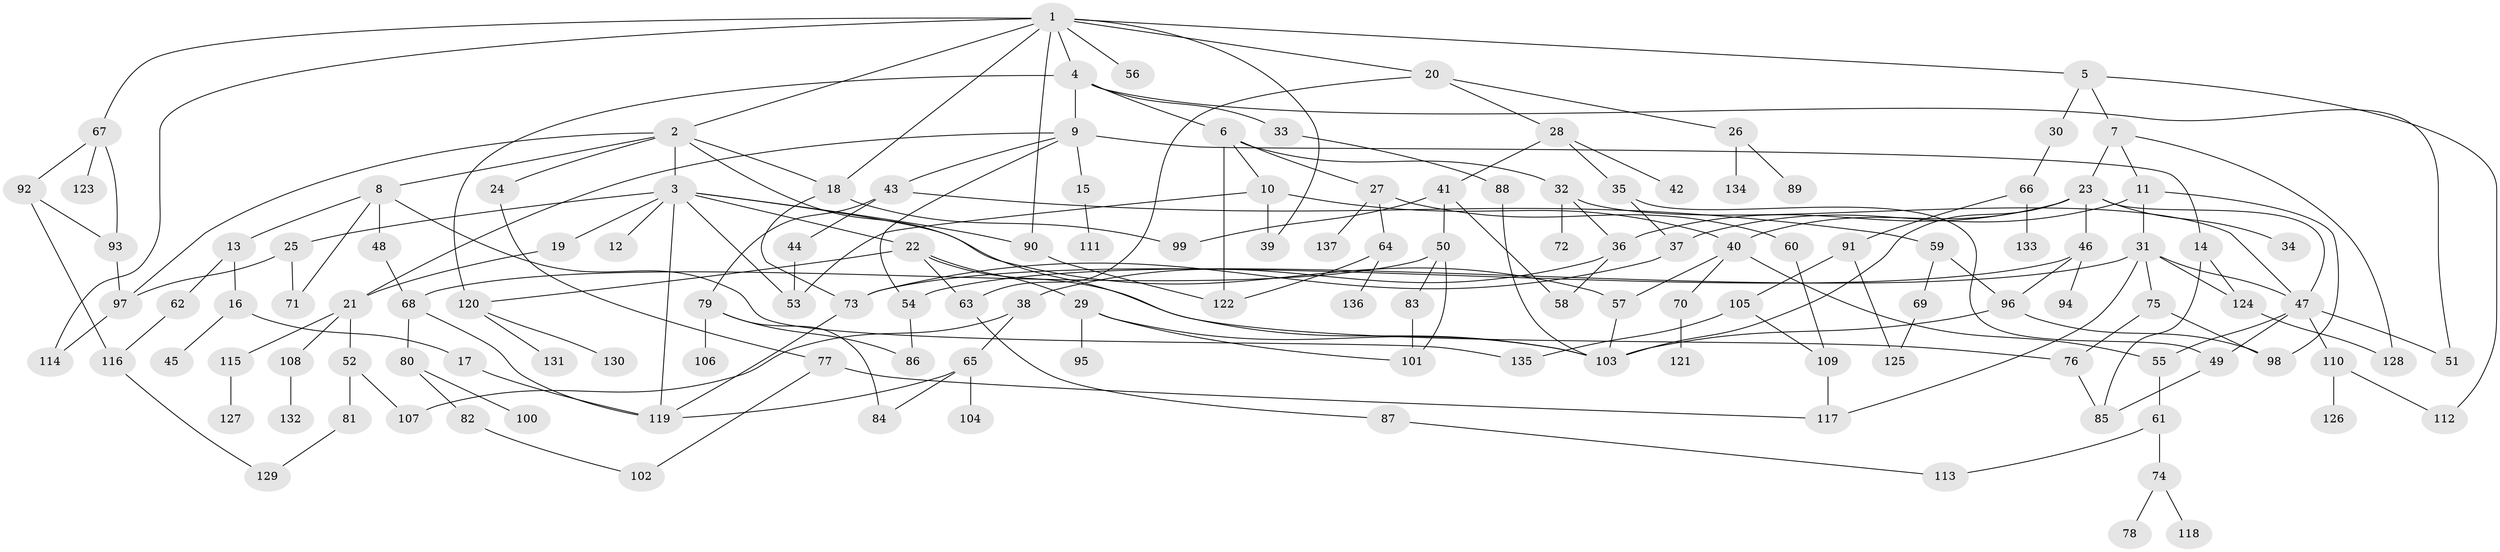 // coarse degree distribution, {1: 0.3902439024390244, 2: 0.17073170731707318, 5: 0.14634146341463414, 3: 0.17073170731707318, 6: 0.024390243902439025, 16: 0.024390243902439025, 9: 0.024390243902439025, 14: 0.024390243902439025, 12: 0.024390243902439025}
// Generated by graph-tools (version 1.1) at 2025/44/03/04/25 21:44:50]
// undirected, 137 vertices, 198 edges
graph export_dot {
graph [start="1"]
  node [color=gray90,style=filled];
  1;
  2;
  3;
  4;
  5;
  6;
  7;
  8;
  9;
  10;
  11;
  12;
  13;
  14;
  15;
  16;
  17;
  18;
  19;
  20;
  21;
  22;
  23;
  24;
  25;
  26;
  27;
  28;
  29;
  30;
  31;
  32;
  33;
  34;
  35;
  36;
  37;
  38;
  39;
  40;
  41;
  42;
  43;
  44;
  45;
  46;
  47;
  48;
  49;
  50;
  51;
  52;
  53;
  54;
  55;
  56;
  57;
  58;
  59;
  60;
  61;
  62;
  63;
  64;
  65;
  66;
  67;
  68;
  69;
  70;
  71;
  72;
  73;
  74;
  75;
  76;
  77;
  78;
  79;
  80;
  81;
  82;
  83;
  84;
  85;
  86;
  87;
  88;
  89;
  90;
  91;
  92;
  93;
  94;
  95;
  96;
  97;
  98;
  99;
  100;
  101;
  102;
  103;
  104;
  105;
  106;
  107;
  108;
  109;
  110;
  111;
  112;
  113;
  114;
  115;
  116;
  117;
  118;
  119;
  120;
  121;
  122;
  123;
  124;
  125;
  126;
  127;
  128;
  129;
  130;
  131;
  132;
  133;
  134;
  135;
  136;
  137;
  1 -- 2;
  1 -- 4;
  1 -- 5;
  1 -- 20;
  1 -- 56;
  1 -- 67;
  1 -- 90;
  1 -- 114;
  1 -- 39;
  1 -- 18;
  2 -- 3;
  2 -- 8;
  2 -- 18;
  2 -- 24;
  2 -- 103;
  2 -- 97;
  3 -- 12;
  3 -- 19;
  3 -- 22;
  3 -- 25;
  3 -- 53;
  3 -- 119;
  3 -- 90;
  3 -- 57;
  4 -- 6;
  4 -- 9;
  4 -- 33;
  4 -- 120;
  4 -- 51;
  5 -- 7;
  5 -- 30;
  5 -- 112;
  6 -- 10;
  6 -- 27;
  6 -- 32;
  6 -- 122;
  7 -- 11;
  7 -- 23;
  7 -- 128;
  8 -- 13;
  8 -- 48;
  8 -- 71;
  8 -- 135;
  9 -- 14;
  9 -- 15;
  9 -- 43;
  9 -- 54;
  9 -- 21;
  10 -- 39;
  10 -- 40;
  10 -- 53;
  11 -- 31;
  11 -- 37;
  11 -- 98;
  13 -- 16;
  13 -- 62;
  14 -- 85;
  14 -- 124;
  15 -- 111;
  16 -- 17;
  16 -- 45;
  17 -- 119;
  18 -- 99;
  18 -- 73;
  19 -- 21;
  20 -- 26;
  20 -- 28;
  20 -- 63;
  21 -- 52;
  21 -- 108;
  21 -- 115;
  22 -- 29;
  22 -- 63;
  22 -- 120;
  22 -- 76;
  23 -- 34;
  23 -- 46;
  23 -- 47;
  23 -- 103;
  23 -- 40;
  23 -- 36;
  24 -- 77;
  25 -- 71;
  25 -- 97;
  26 -- 89;
  26 -- 134;
  27 -- 60;
  27 -- 64;
  27 -- 137;
  28 -- 35;
  28 -- 41;
  28 -- 42;
  29 -- 95;
  29 -- 101;
  29 -- 103;
  30 -- 66;
  31 -- 75;
  31 -- 117;
  31 -- 124;
  31 -- 47;
  31 -- 54;
  32 -- 36;
  32 -- 72;
  32 -- 47;
  33 -- 88;
  35 -- 49;
  35 -- 37;
  36 -- 38;
  36 -- 58;
  37 -- 73;
  38 -- 65;
  38 -- 107;
  40 -- 57;
  40 -- 70;
  40 -- 55;
  41 -- 50;
  41 -- 99;
  41 -- 58;
  43 -- 44;
  43 -- 59;
  43 -- 79;
  44 -- 53;
  46 -- 73;
  46 -- 94;
  46 -- 96;
  47 -- 51;
  47 -- 55;
  47 -- 110;
  47 -- 49;
  48 -- 68;
  49 -- 85;
  50 -- 83;
  50 -- 68;
  50 -- 101;
  52 -- 81;
  52 -- 107;
  54 -- 86;
  55 -- 61;
  57 -- 103;
  59 -- 69;
  59 -- 96;
  60 -- 109;
  61 -- 74;
  61 -- 113;
  62 -- 116;
  63 -- 87;
  64 -- 122;
  64 -- 136;
  65 -- 104;
  65 -- 84;
  65 -- 119;
  66 -- 91;
  66 -- 133;
  67 -- 92;
  67 -- 93;
  67 -- 123;
  68 -- 80;
  68 -- 119;
  69 -- 125;
  70 -- 121;
  73 -- 119;
  74 -- 78;
  74 -- 118;
  75 -- 76;
  75 -- 98;
  76 -- 85;
  77 -- 102;
  77 -- 117;
  79 -- 84;
  79 -- 86;
  79 -- 106;
  80 -- 82;
  80 -- 100;
  81 -- 129;
  82 -- 102;
  83 -- 101;
  87 -- 113;
  88 -- 103;
  90 -- 122;
  91 -- 105;
  91 -- 125;
  92 -- 116;
  92 -- 93;
  93 -- 97;
  96 -- 98;
  96 -- 103;
  97 -- 114;
  105 -- 135;
  105 -- 109;
  108 -- 132;
  109 -- 117;
  110 -- 112;
  110 -- 126;
  115 -- 127;
  116 -- 129;
  120 -- 130;
  120 -- 131;
  124 -- 128;
}
